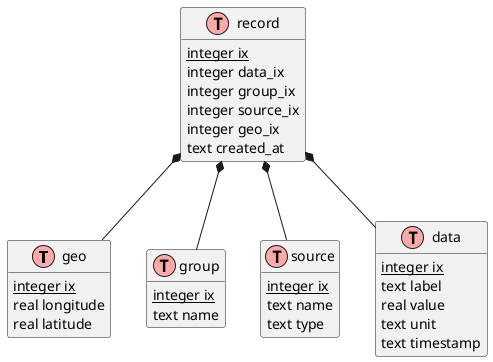 ' class diagram
@startuml
!define table(x) class x << (T,#FFAAAA) >>
!define primary_key(x) <u>x</u>
hide methods

table(geo) {
    primary_key(integer ix)
    real longitude
    real latitude
}

table(group) {
    primary_key(integer ix)
    text name
}

table(source) {
    primary_key(integer ix)
    text name
    text type
}

table(data) {
    primary_key(integer ix)
    text label
    real value
    text unit
    text timestamp
}

table(record) {
    primary_key(integer ix)
    integer data_ix
    integer group_ix
    integer source_ix
    integer geo_ix
    text created_at
}

record *-- data
record *-- group
record *-- source
record *-- geo
@enduml
